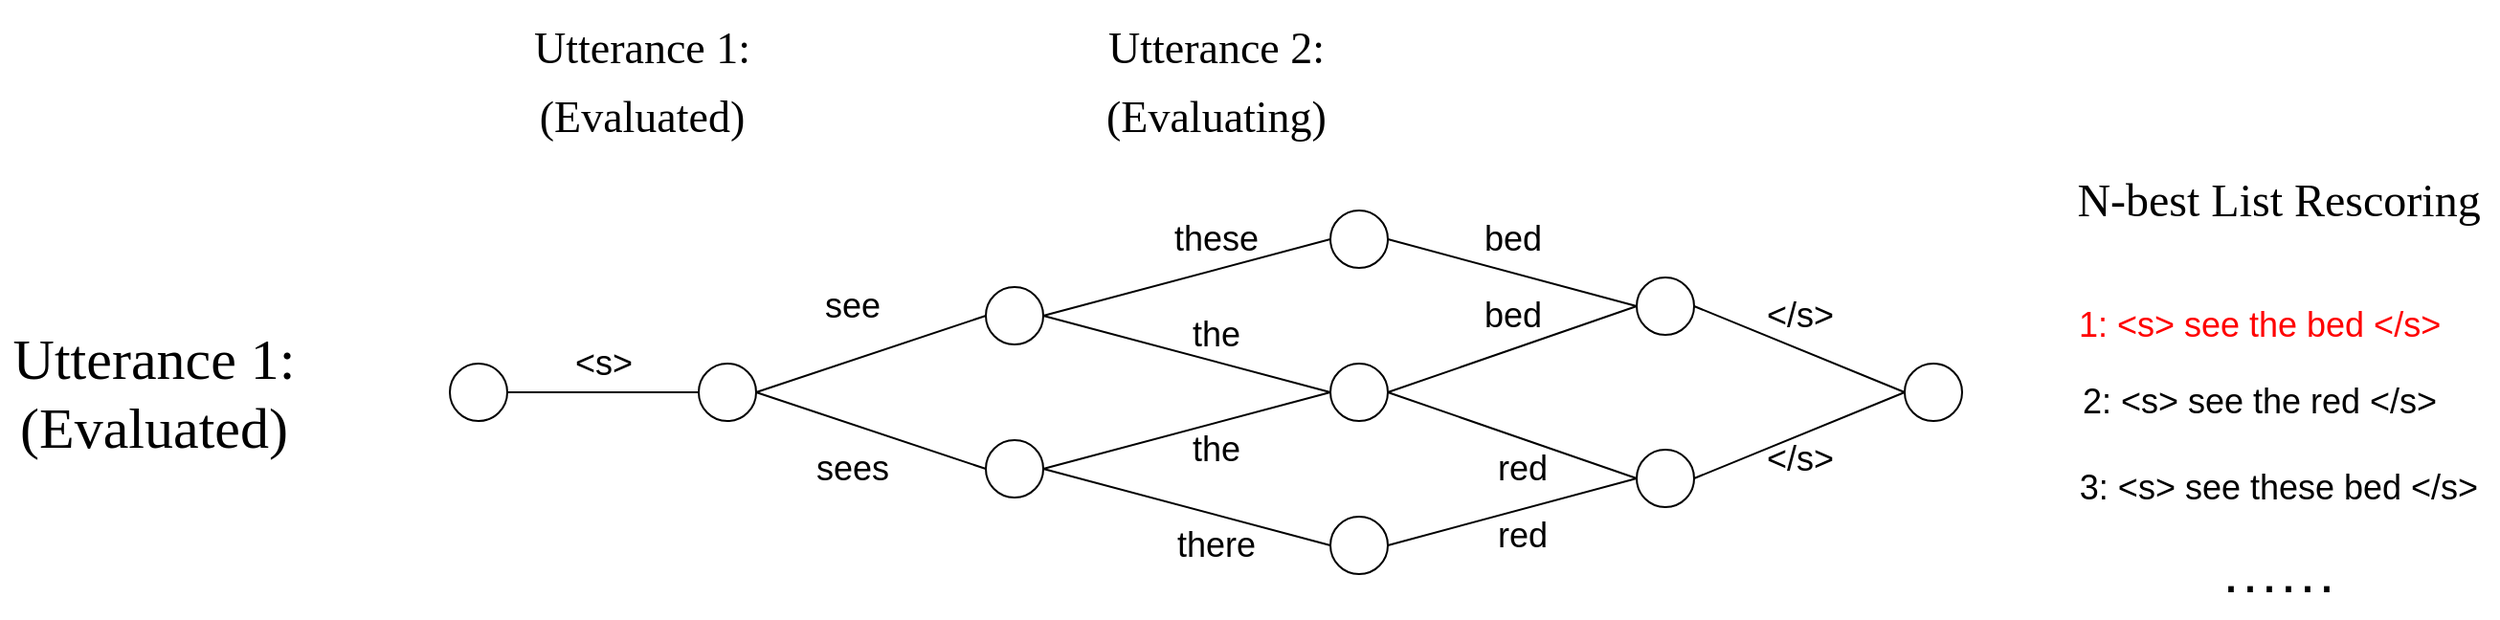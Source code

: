 <mxfile version="16.4.3" type="github">
  <diagram id="GkwxvoKI0v0egCr2lqlU" name="Page-1">
    <mxGraphModel dx="1577" dy="1075" grid="1" gridSize="10" guides="1" tooltips="1" connect="1" arrows="1" fold="1" page="1" pageScale="1" pageWidth="850" pageHeight="1100" math="0" shadow="0">
      <root>
        <mxCell id="0" />
        <mxCell id="1" parent="0" />
        <mxCell id="RtcgU3C-zt8aPHX_ZTjs-119" value="&lt;font color=&quot;#000000&quot; style=&quot;font-size: 23px&quot;&gt;&lt;font face=&quot;Verdana&quot;&gt;Utterance 1:&lt;br&gt;(Evaluated)&lt;/font&gt;&lt;br&gt;&lt;/font&gt;" style="text;html=1;align=center;verticalAlign=middle;resizable=0;points=[];autosize=1;strokeColor=none;fillColor=none;fontSize=30;fontFamily=Garamond;fontColor=#FF0000;" parent="1" vertex="1">
          <mxGeometry x="520" y="110" width="160" height="80" as="geometry" />
        </mxCell>
        <mxCell id="RtcgU3C-zt8aPHX_ZTjs-120" value="&lt;font color=&quot;#000000&quot; style=&quot;font-size: 23px&quot;&gt;&lt;font face=&quot;Verdana&quot;&gt;Utterance 2:&lt;br&gt;(Evaluating)&lt;/font&gt;&lt;br&gt;&lt;/font&gt;" style="text;html=1;align=center;verticalAlign=middle;resizable=0;points=[];autosize=1;strokeColor=none;fillColor=none;fontSize=30;fontFamily=Garamond;fontColor=#FF0000;" parent="1" vertex="1">
          <mxGeometry x="820" y="110" width="160" height="80" as="geometry" />
        </mxCell>
        <mxCell id="Pq7oBgW0rJb-S-d0AddA-2" style="rounded=0;orthogonalLoop=1;jettySize=auto;html=1;exitX=1;exitY=0.5;exitDx=0;exitDy=0;entryX=0;entryY=0.5;entryDx=0;entryDy=0;endArrow=none;endFill=0;" edge="1" parent="1" source="Pq7oBgW0rJb-S-d0AddA-4" target="Pq7oBgW0rJb-S-d0AddA-7">
          <mxGeometry relative="1" as="geometry" />
        </mxCell>
        <mxCell id="Pq7oBgW0rJb-S-d0AddA-3" style="edgeStyle=none;rounded=0;orthogonalLoop=1;jettySize=auto;html=1;exitX=1;exitY=0.5;exitDx=0;exitDy=0;entryX=0;entryY=0.5;entryDx=0;entryDy=0;endArrow=none;endFill=0;" edge="1" parent="1" source="Pq7oBgW0rJb-S-d0AddA-4" target="Pq7oBgW0rJb-S-d0AddA-10">
          <mxGeometry relative="1" as="geometry" />
        </mxCell>
        <mxCell id="Pq7oBgW0rJb-S-d0AddA-4" value="" style="ellipse;whiteSpace=wrap;html=1;aspect=fixed;" vertex="1" parent="1">
          <mxGeometry x="630" y="300" width="30" height="30" as="geometry" />
        </mxCell>
        <mxCell id="Pq7oBgW0rJb-S-d0AddA-5" style="edgeStyle=none;rounded=0;orthogonalLoop=1;jettySize=auto;html=1;exitX=1;exitY=0.5;exitDx=0;exitDy=0;entryX=0;entryY=0.5;entryDx=0;entryDy=0;endArrow=none;endFill=0;" edge="1" parent="1" source="Pq7oBgW0rJb-S-d0AddA-7" target="Pq7oBgW0rJb-S-d0AddA-12">
          <mxGeometry relative="1" as="geometry" />
        </mxCell>
        <mxCell id="Pq7oBgW0rJb-S-d0AddA-6" style="edgeStyle=none;rounded=0;orthogonalLoop=1;jettySize=auto;html=1;exitX=1;exitY=0.5;exitDx=0;exitDy=0;entryX=0;entryY=0.5;entryDx=0;entryDy=0;endArrow=none;endFill=0;" edge="1" parent="1" source="Pq7oBgW0rJb-S-d0AddA-7" target="Pq7oBgW0rJb-S-d0AddA-15">
          <mxGeometry relative="1" as="geometry" />
        </mxCell>
        <mxCell id="Pq7oBgW0rJb-S-d0AddA-7" value="" style="ellipse;whiteSpace=wrap;html=1;aspect=fixed;" vertex="1" parent="1">
          <mxGeometry x="780" y="260" width="30" height="30" as="geometry" />
        </mxCell>
        <mxCell id="Pq7oBgW0rJb-S-d0AddA-8" style="edgeStyle=none;rounded=0;orthogonalLoop=1;jettySize=auto;html=1;exitX=1;exitY=0.5;exitDx=0;exitDy=0;endArrow=none;endFill=0;entryX=0;entryY=0.5;entryDx=0;entryDy=0;" edge="1" parent="1" source="Pq7oBgW0rJb-S-d0AddA-10" target="Pq7oBgW0rJb-S-d0AddA-15">
          <mxGeometry relative="1" as="geometry">
            <mxPoint x="940" y="340" as="targetPoint" />
          </mxGeometry>
        </mxCell>
        <mxCell id="Pq7oBgW0rJb-S-d0AddA-9" style="edgeStyle=none;rounded=0;orthogonalLoop=1;jettySize=auto;html=1;exitX=1;exitY=0.5;exitDx=0;exitDy=0;entryX=0;entryY=0.5;entryDx=0;entryDy=0;endArrow=none;endFill=0;" edge="1" parent="1" source="Pq7oBgW0rJb-S-d0AddA-10" target="Pq7oBgW0rJb-S-d0AddA-17">
          <mxGeometry relative="1" as="geometry" />
        </mxCell>
        <mxCell id="Pq7oBgW0rJb-S-d0AddA-10" value="" style="ellipse;whiteSpace=wrap;html=1;aspect=fixed;" vertex="1" parent="1">
          <mxGeometry x="780" y="340" width="30" height="30" as="geometry" />
        </mxCell>
        <mxCell id="Pq7oBgW0rJb-S-d0AddA-11" style="edgeStyle=none;rounded=0;orthogonalLoop=1;jettySize=auto;html=1;exitX=1;exitY=0.5;exitDx=0;exitDy=0;entryX=0;entryY=0.5;entryDx=0;entryDy=0;fontSize=18;endArrow=none;endFill=0;" edge="1" parent="1" source="Pq7oBgW0rJb-S-d0AddA-12" target="Pq7oBgW0rJb-S-d0AddA-28">
          <mxGeometry relative="1" as="geometry" />
        </mxCell>
        <mxCell id="Pq7oBgW0rJb-S-d0AddA-12" value="" style="ellipse;whiteSpace=wrap;html=1;aspect=fixed;" vertex="1" parent="1">
          <mxGeometry x="960" y="220" width="30" height="30" as="geometry" />
        </mxCell>
        <mxCell id="Pq7oBgW0rJb-S-d0AddA-13" style="edgeStyle=none;rounded=0;orthogonalLoop=1;jettySize=auto;html=1;exitX=1;exitY=0.5;exitDx=0;exitDy=0;entryX=0;entryY=0.5;entryDx=0;entryDy=0;fontSize=18;endArrow=none;endFill=0;" edge="1" parent="1" source="Pq7oBgW0rJb-S-d0AddA-15" target="Pq7oBgW0rJb-S-d0AddA-28">
          <mxGeometry relative="1" as="geometry" />
        </mxCell>
        <mxCell id="Pq7oBgW0rJb-S-d0AddA-14" style="edgeStyle=none;rounded=0;orthogonalLoop=1;jettySize=auto;html=1;exitX=1;exitY=0.5;exitDx=0;exitDy=0;entryX=0;entryY=0.5;entryDx=0;entryDy=0;fontSize=18;endArrow=none;endFill=0;" edge="1" parent="1" source="Pq7oBgW0rJb-S-d0AddA-15" target="Pq7oBgW0rJb-S-d0AddA-30">
          <mxGeometry relative="1" as="geometry" />
        </mxCell>
        <mxCell id="Pq7oBgW0rJb-S-d0AddA-15" value="" style="ellipse;whiteSpace=wrap;html=1;aspect=fixed;" vertex="1" parent="1">
          <mxGeometry x="960" y="300" width="30" height="30" as="geometry" />
        </mxCell>
        <mxCell id="Pq7oBgW0rJb-S-d0AddA-16" style="edgeStyle=none;rounded=0;orthogonalLoop=1;jettySize=auto;html=1;exitX=1;exitY=0.5;exitDx=0;exitDy=0;entryX=0;entryY=0.5;entryDx=0;entryDy=0;fontSize=18;endArrow=none;endFill=0;" edge="1" parent="1" source="Pq7oBgW0rJb-S-d0AddA-17" target="Pq7oBgW0rJb-S-d0AddA-30">
          <mxGeometry relative="1" as="geometry" />
        </mxCell>
        <mxCell id="Pq7oBgW0rJb-S-d0AddA-17" value="" style="ellipse;whiteSpace=wrap;html=1;aspect=fixed;" vertex="1" parent="1">
          <mxGeometry x="960" y="380" width="30" height="30" as="geometry" />
        </mxCell>
        <mxCell id="Pq7oBgW0rJb-S-d0AddA-18" value="&lt;font style=&quot;font-size: 18px&quot;&gt;see&lt;/font&gt;" style="text;html=1;align=center;verticalAlign=middle;resizable=0;points=[];autosize=1;strokeColor=none;fillColor=none;" vertex="1" parent="1">
          <mxGeometry x="690" y="260" width="40" height="20" as="geometry" />
        </mxCell>
        <mxCell id="Pq7oBgW0rJb-S-d0AddA-19" value="&lt;font style=&quot;font-size: 18px&quot;&gt;sees&lt;/font&gt;" style="text;html=1;align=center;verticalAlign=middle;resizable=0;points=[];autosize=1;strokeColor=none;fillColor=none;" vertex="1" parent="1">
          <mxGeometry x="685" y="345" width="50" height="20" as="geometry" />
        </mxCell>
        <mxCell id="Pq7oBgW0rJb-S-d0AddA-20" value="these" style="text;html=1;align=center;verticalAlign=middle;resizable=0;points=[];autosize=1;strokeColor=none;fillColor=none;fontSize=18;" vertex="1" parent="1">
          <mxGeometry x="870" y="220" width="60" height="30" as="geometry" />
        </mxCell>
        <mxCell id="Pq7oBgW0rJb-S-d0AddA-21" value="the" style="text;html=1;align=center;verticalAlign=middle;resizable=0;points=[];autosize=1;strokeColor=none;fillColor=none;fontSize=18;" vertex="1" parent="1">
          <mxGeometry x="880" y="270" width="40" height="30" as="geometry" />
        </mxCell>
        <mxCell id="Pq7oBgW0rJb-S-d0AddA-22" value="the" style="text;html=1;align=center;verticalAlign=middle;resizable=0;points=[];autosize=1;strokeColor=none;fillColor=none;fontSize=18;" vertex="1" parent="1">
          <mxGeometry x="880" y="330" width="40" height="30" as="geometry" />
        </mxCell>
        <mxCell id="Pq7oBgW0rJb-S-d0AddA-23" value="there" style="text;html=1;align=center;verticalAlign=middle;resizable=0;points=[];autosize=1;strokeColor=none;fillColor=none;fontSize=18;" vertex="1" parent="1">
          <mxGeometry x="870" y="380" width="60" height="30" as="geometry" />
        </mxCell>
        <mxCell id="Pq7oBgW0rJb-S-d0AddA-24" style="edgeStyle=none;rounded=0;orthogonalLoop=1;jettySize=auto;html=1;exitX=1;exitY=0.5;exitDx=0;exitDy=0;entryX=0;entryY=0.5;entryDx=0;entryDy=0;fontSize=18;endArrow=none;endFill=0;" edge="1" parent="1" source="Pq7oBgW0rJb-S-d0AddA-25" target="Pq7oBgW0rJb-S-d0AddA-4">
          <mxGeometry relative="1" as="geometry" />
        </mxCell>
        <mxCell id="Pq7oBgW0rJb-S-d0AddA-25" value="" style="ellipse;whiteSpace=wrap;html=1;aspect=fixed;" vertex="1" parent="1">
          <mxGeometry x="500" y="300" width="30" height="30" as="geometry" />
        </mxCell>
        <mxCell id="Pq7oBgW0rJb-S-d0AddA-26" value="&lt;font style=&quot;font-size: 18px&quot;&gt;&amp;lt;s&amp;gt;&lt;/font&gt;" style="text;html=1;align=center;verticalAlign=middle;resizable=0;points=[];autosize=1;strokeColor=none;fillColor=none;" vertex="1" parent="1">
          <mxGeometry x="555" y="290" width="50" height="20" as="geometry" />
        </mxCell>
        <mxCell id="Pq7oBgW0rJb-S-d0AddA-27" style="edgeStyle=none;rounded=0;orthogonalLoop=1;jettySize=auto;html=1;exitX=1;exitY=0.5;exitDx=0;exitDy=0;entryX=0;entryY=0.5;entryDx=0;entryDy=0;fontSize=18;endArrow=none;endFill=0;" edge="1" parent="1" source="Pq7oBgW0rJb-S-d0AddA-28" target="Pq7oBgW0rJb-S-d0AddA-35">
          <mxGeometry relative="1" as="geometry" />
        </mxCell>
        <mxCell id="Pq7oBgW0rJb-S-d0AddA-28" value="" style="ellipse;whiteSpace=wrap;html=1;aspect=fixed;" vertex="1" parent="1">
          <mxGeometry x="1120" y="255" width="30" height="30" as="geometry" />
        </mxCell>
        <mxCell id="Pq7oBgW0rJb-S-d0AddA-29" style="edgeStyle=none;rounded=0;orthogonalLoop=1;jettySize=auto;html=1;exitX=1;exitY=0.5;exitDx=0;exitDy=0;fontSize=18;endArrow=none;endFill=0;entryX=0;entryY=0.5;entryDx=0;entryDy=0;" edge="1" parent="1" source="Pq7oBgW0rJb-S-d0AddA-30" target="Pq7oBgW0rJb-S-d0AddA-35">
          <mxGeometry relative="1" as="geometry">
            <mxPoint x="1220" y="340" as="targetPoint" />
          </mxGeometry>
        </mxCell>
        <mxCell id="Pq7oBgW0rJb-S-d0AddA-30" value="" style="ellipse;whiteSpace=wrap;html=1;aspect=fixed;" vertex="1" parent="1">
          <mxGeometry x="1120" y="345" width="30" height="30" as="geometry" />
        </mxCell>
        <mxCell id="Pq7oBgW0rJb-S-d0AddA-31" value="bed" style="text;html=1;align=center;verticalAlign=middle;resizable=0;points=[];autosize=1;strokeColor=none;fillColor=none;fontSize=18;" vertex="1" parent="1">
          <mxGeometry x="1030" y="260" width="50" height="30" as="geometry" />
        </mxCell>
        <mxCell id="Pq7oBgW0rJb-S-d0AddA-32" value="red" style="text;html=1;align=center;verticalAlign=middle;resizable=0;points=[];autosize=1;strokeColor=none;fillColor=none;fontSize=18;" vertex="1" parent="1">
          <mxGeometry x="1040" y="340" width="40" height="30" as="geometry" />
        </mxCell>
        <mxCell id="Pq7oBgW0rJb-S-d0AddA-33" value="red" style="text;html=1;align=center;verticalAlign=middle;resizable=0;points=[];autosize=1;strokeColor=none;fillColor=none;fontSize=18;" vertex="1" parent="1">
          <mxGeometry x="1040" y="375" width="40" height="30" as="geometry" />
        </mxCell>
        <mxCell id="Pq7oBgW0rJb-S-d0AddA-34" value="bed" style="text;html=1;align=center;verticalAlign=middle;resizable=0;points=[];autosize=1;strokeColor=none;fillColor=none;fontSize=18;" vertex="1" parent="1">
          <mxGeometry x="1030" y="220" width="50" height="30" as="geometry" />
        </mxCell>
        <mxCell id="Pq7oBgW0rJb-S-d0AddA-35" value="" style="ellipse;whiteSpace=wrap;html=1;aspect=fixed;" vertex="1" parent="1">
          <mxGeometry x="1260" y="300" width="30" height="30" as="geometry" />
        </mxCell>
        <mxCell id="Pq7oBgW0rJb-S-d0AddA-36" value="&amp;lt;/s&amp;gt;" style="text;html=1;align=center;verticalAlign=middle;resizable=0;points=[];autosize=1;strokeColor=none;fillColor=none;fontSize=18;" vertex="1" parent="1">
          <mxGeometry x="1180" y="260" width="50" height="30" as="geometry" />
        </mxCell>
        <mxCell id="Pq7oBgW0rJb-S-d0AddA-37" value="&amp;lt;/s&amp;gt;" style="text;html=1;align=center;verticalAlign=middle;resizable=0;points=[];autosize=1;strokeColor=none;fillColor=none;fontSize=18;" vertex="1" parent="1">
          <mxGeometry x="1180" y="335" width="50" height="30" as="geometry" />
        </mxCell>
        <mxCell id="Pq7oBgW0rJb-S-d0AddA-38" value="&lt;font color=&quot;#ff0000&quot;&gt;1: &amp;lt;s&amp;gt; see the bed &amp;lt;/s&amp;gt;&lt;/font&gt;" style="text;html=1;align=center;verticalAlign=middle;resizable=0;points=[];autosize=1;strokeColor=none;fillColor=none;fontSize=18;" vertex="1" parent="1">
          <mxGeometry x="1345" y="265" width="200" height="30" as="geometry" />
        </mxCell>
        <mxCell id="Pq7oBgW0rJb-S-d0AddA-39" value="2: &amp;lt;s&amp;gt; see the red &amp;lt;/s&amp;gt;" style="text;html=1;align=center;verticalAlign=middle;resizable=0;points=[];autosize=1;strokeColor=none;fillColor=none;fontSize=18;" vertex="1" parent="1">
          <mxGeometry x="1345" y="305" width="200" height="30" as="geometry" />
        </mxCell>
        <mxCell id="Pq7oBgW0rJb-S-d0AddA-40" value="3: &amp;lt;s&amp;gt; see these bed &amp;lt;/s&amp;gt;" style="text;html=1;align=center;verticalAlign=middle;resizable=0;points=[];autosize=1;strokeColor=none;fillColor=none;fontSize=18;" vertex="1" parent="1">
          <mxGeometry x="1345" y="350" width="220" height="30" as="geometry" />
        </mxCell>
        <mxCell id="Pq7oBgW0rJb-S-d0AddA-41" value="&lt;font face=&quot;Garamond&quot; style=&quot;font-size: 24px&quot;&gt;N-best List Rescoring&lt;/font&gt;" style="text;html=1;align=center;verticalAlign=middle;resizable=0;points=[];autosize=1;strokeColor=none;fillColor=none;fontSize=18;" vertex="1" parent="1">
          <mxGeometry x="1340" y="200" width="230" height="30" as="geometry" />
        </mxCell>
        <mxCell id="Pq7oBgW0rJb-S-d0AddA-42" value="&lt;font style=&quot;font-size: 30px&quot;&gt;······&lt;/font&gt;" style="text;html=1;align=center;verticalAlign=middle;resizable=0;points=[];autosize=1;strokeColor=none;fillColor=none;fontSize=18;" vertex="1" parent="1">
          <mxGeometry x="1420" y="400" width="70" height="30" as="geometry" />
        </mxCell>
        <mxCell id="Pq7oBgW0rJb-S-d0AddA-43" value="&lt;font color=&quot;#000000&quot; face=&quot;Lucida Console&quot;&gt;Utterance 1:&lt;br&gt;(Evaluated)&lt;br&gt;&lt;/font&gt;" style="text;html=1;align=center;verticalAlign=middle;resizable=0;points=[];autosize=1;strokeColor=none;fillColor=none;fontSize=30;fontFamily=Garamond;fontColor=#FF0000;" vertex="1" parent="1">
          <mxGeometry x="265" y="275" width="160" height="80" as="geometry" />
        </mxCell>
      </root>
    </mxGraphModel>
  </diagram>
</mxfile>
